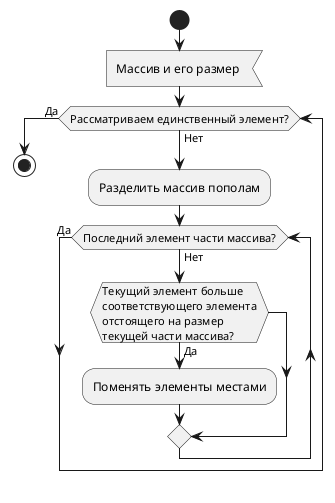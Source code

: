 ﻿@startuml
start
    :Массив и его размер <

    while (Рассматриваем единственный элемент?) is (Нет)
		:Разделить массив пополам;
		
    	while (Последний элемент части массива?) is (Нет)
			if (Текущий элемент больше\nсоответствующего элемента\nотстоящего на размер\nтекущей части массива?) then (Да)
			   :Поменять элементы местами;
			endif
		
    	endwhile (Да)

	endwhile (Да)

stop
@enduml
